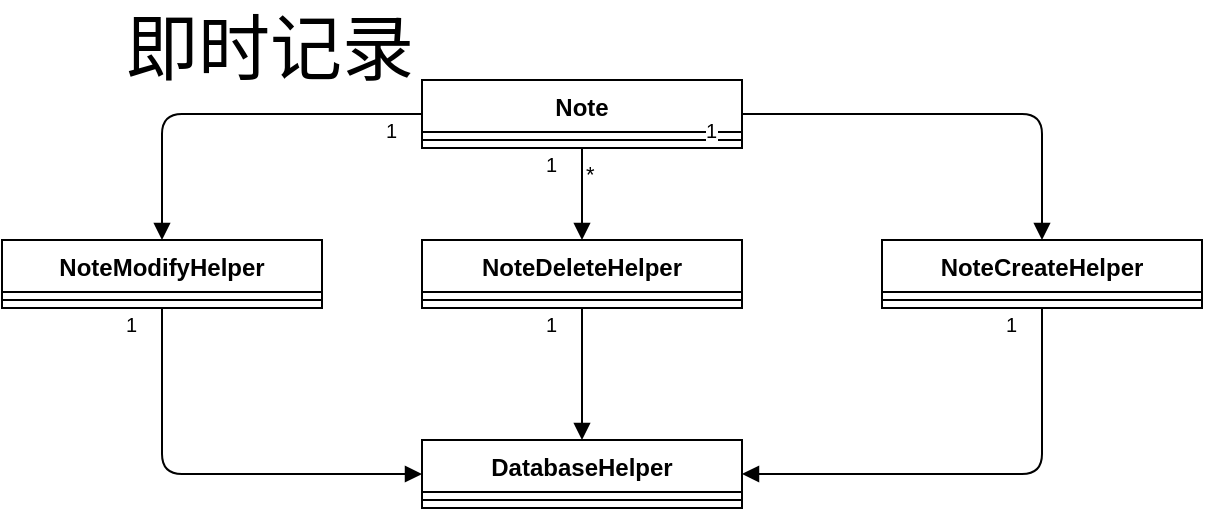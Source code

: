 <mxfile version="12.2.4" pages="1"><diagram id="w7ATQdkHZx9I93r1Mj8p" name="第 1 页"><mxGraphModel dx="805" dy="560" grid="1" gridSize="10" guides="1" tooltips="1" connect="1" arrows="1" fold="1" page="1" pageScale="1" pageWidth="827" pageHeight="1169" math="0" shadow="0"><root><mxCell id="0"/><mxCell id="1" parent="0"/><mxCell id="2" value="Note" style="swimlane;fontStyle=1;align=center;verticalAlign=top;childLayout=stackLayout;horizontal=1;startSize=26;horizontalStack=0;resizeParent=1;resizeParentMax=0;resizeLast=0;collapsible=1;marginBottom=0;" parent="1" vertex="1"><mxGeometry x="310" y="60" width="160" height="34" as="geometry"/></mxCell><mxCell id="4" value="" style="line;strokeWidth=1;fillColor=none;align=left;verticalAlign=middle;spacingTop=-1;spacingLeft=3;spacingRight=3;rotatable=0;labelPosition=right;points=[];portConstraint=eastwest;" parent="2" vertex="1"><mxGeometry y="26" width="160" height="8" as="geometry"/></mxCell><mxCell id="6" value="DatabaseHelper" style="swimlane;fontStyle=1;align=center;verticalAlign=top;childLayout=stackLayout;horizontal=1;startSize=26;horizontalStack=0;resizeParent=1;resizeParentMax=0;resizeLast=0;collapsible=1;marginBottom=0;" parent="1" vertex="1"><mxGeometry x="310" y="240" width="160" height="34" as="geometry"/></mxCell><mxCell id="7" value="" style="line;strokeWidth=1;fillColor=none;align=left;verticalAlign=middle;spacingTop=-1;spacingLeft=3;spacingRight=3;rotatable=0;labelPosition=right;points=[];portConstraint=eastwest;" parent="6" vertex="1"><mxGeometry y="26" width="160" height="8" as="geometry"/></mxCell><mxCell id="8" value="NoteModifyHelper" style="swimlane;fontStyle=1;align=center;verticalAlign=top;childLayout=stackLayout;horizontal=1;startSize=26;horizontalStack=0;resizeParent=1;resizeParentMax=0;resizeLast=0;collapsible=1;marginBottom=0;" parent="1" vertex="1"><mxGeometry x="100" y="140" width="160" height="34" as="geometry"/></mxCell><mxCell id="9" value="" style="line;strokeWidth=1;fillColor=none;align=left;verticalAlign=middle;spacingTop=-1;spacingLeft=3;spacingRight=3;rotatable=0;labelPosition=right;points=[];portConstraint=eastwest;" parent="8" vertex="1"><mxGeometry y="26" width="160" height="8" as="geometry"/></mxCell><mxCell id="10" value="NoteCreateHelper" style="swimlane;fontStyle=1;align=center;verticalAlign=top;childLayout=stackLayout;horizontal=1;startSize=26;horizontalStack=0;resizeParent=1;resizeParentMax=0;resizeLast=0;collapsible=1;marginBottom=0;" parent="1" vertex="1"><mxGeometry x="540" y="140" width="160" height="34" as="geometry"/></mxCell><mxCell id="11" value="" style="line;strokeWidth=1;fillColor=none;align=left;verticalAlign=middle;spacingTop=-1;spacingLeft=3;spacingRight=3;rotatable=0;labelPosition=right;points=[];portConstraint=eastwest;" parent="10" vertex="1"><mxGeometry y="26" width="160" height="8" as="geometry"/></mxCell><mxCell id="12" value="NoteDeleteHelper" style="swimlane;fontStyle=1;align=center;verticalAlign=top;childLayout=stackLayout;horizontal=1;startSize=26;horizontalStack=0;resizeParent=1;resizeParentMax=0;resizeLast=0;collapsible=1;marginBottom=0;" parent="1" vertex="1"><mxGeometry x="310" y="140" width="160" height="34" as="geometry"/></mxCell><mxCell id="13" value="" style="line;strokeWidth=1;fillColor=none;align=left;verticalAlign=middle;spacingTop=-1;spacingLeft=3;spacingRight=3;rotatable=0;labelPosition=right;points=[];portConstraint=eastwest;" parent="12" vertex="1"><mxGeometry y="26" width="160" height="8" as="geometry"/></mxCell><mxCell id="15" value="*" style="endArrow=block;endFill=1;html=1;edgeStyle=orthogonalEdgeStyle;align=left;verticalAlign=top;exitX=0.5;exitY=1;exitDx=0;exitDy=0;entryX=0.5;entryY=0;entryDx=0;entryDy=0;" parent="1" source="2" target="12" edge="1"><mxGeometry x="-1" relative="1" as="geometry"><mxPoint x="200" y="350" as="sourcePoint"/><mxPoint x="390" y="140" as="targetPoint"/></mxGeometry></mxCell><mxCell id="16" value="1" style="resizable=0;html=1;align=left;verticalAlign=bottom;labelBackgroundColor=#ffffff;fontSize=10;" parent="15" connectable="0" vertex="1"><mxGeometry x="-1" relative="1" as="geometry"><mxPoint x="-20" y="16" as="offset"/></mxGeometry></mxCell><mxCell id="17" value="" style="endArrow=block;endFill=1;html=1;edgeStyle=orthogonalEdgeStyle;align=left;verticalAlign=top;exitX=0.5;exitY=1;exitDx=0;exitDy=0;entryX=0.5;entryY=0;entryDx=0;entryDy=0;" parent="1" source="12" target="6" edge="1"><mxGeometry x="-1" relative="1" as="geometry"><mxPoint x="399.857" y="104.095" as="sourcePoint"/><mxPoint x="399.857" y="149.81" as="targetPoint"/></mxGeometry></mxCell><mxCell id="18" value="1" style="resizable=0;html=1;align=left;verticalAlign=bottom;labelBackgroundColor=#ffffff;fontSize=10;" parent="17" connectable="0" vertex="1"><mxGeometry x="-1" relative="1" as="geometry"><mxPoint x="-20" y="16" as="offset"/></mxGeometry></mxCell><mxCell id="19" value="" style="endArrow=block;endFill=1;html=1;edgeStyle=orthogonalEdgeStyle;align=left;verticalAlign=top;exitX=0;exitY=0.5;exitDx=0;exitDy=0;entryX=0.5;entryY=0;entryDx=0;entryDy=0;" parent="1" source="2" target="8" edge="1"><mxGeometry x="-1" relative="1" as="geometry"><mxPoint x="259.857" y="77.095" as="sourcePoint"/><mxPoint x="259.857" y="142.81" as="targetPoint"/></mxGeometry></mxCell><mxCell id="20" value="1" style="resizable=0;html=1;align=left;verticalAlign=bottom;labelBackgroundColor=#ffffff;fontSize=10;" parent="19" connectable="0" vertex="1"><mxGeometry x="-1" relative="1" as="geometry"><mxPoint x="-20" y="16" as="offset"/></mxGeometry></mxCell><mxCell id="21" value="" style="endArrow=block;endFill=1;html=1;edgeStyle=orthogonalEdgeStyle;align=left;verticalAlign=top;exitX=0.5;exitY=1;exitDx=0;exitDy=0;entryX=0;entryY=0.5;entryDx=0;entryDy=0;" parent="1" source="8" target="6" edge="1"><mxGeometry x="-1" relative="1" as="geometry"><mxPoint x="319.857" y="86.952" as="sourcePoint"/><mxPoint x="189.857" y="149.81" as="targetPoint"/></mxGeometry></mxCell><mxCell id="22" value="1" style="resizable=0;html=1;align=left;verticalAlign=bottom;labelBackgroundColor=#ffffff;fontSize=10;" parent="21" connectable="0" vertex="1"><mxGeometry x="-1" relative="1" as="geometry"><mxPoint x="-20" y="16" as="offset"/></mxGeometry></mxCell><mxCell id="23" value="" style="endArrow=block;endFill=1;html=1;edgeStyle=orthogonalEdgeStyle;align=left;verticalAlign=top;exitX=1;exitY=0.5;exitDx=0;exitDy=0;entryX=0.5;entryY=0;entryDx=0;entryDy=0;" parent="1" source="2" target="10" edge="1"><mxGeometry x="-1" relative="1" as="geometry"><mxPoint x="189.857" y="184.095" as="sourcePoint"/><mxPoint x="319.857" y="266.952" as="targetPoint"/></mxGeometry></mxCell><mxCell id="24" value="1" style="resizable=0;html=1;align=left;verticalAlign=bottom;labelBackgroundColor=#ffffff;fontSize=10;" parent="23" connectable="0" vertex="1"><mxGeometry x="-1" relative="1" as="geometry"><mxPoint x="-20" y="16" as="offset"/></mxGeometry></mxCell><mxCell id="25" value="" style="endArrow=block;endFill=1;html=1;edgeStyle=orthogonalEdgeStyle;align=left;verticalAlign=top;entryX=1;entryY=0.5;entryDx=0;entryDy=0;exitX=0.5;exitY=1;exitDx=0;exitDy=0;" parent="1" source="10" target="6" edge="1"><mxGeometry x="-1" relative="1" as="geometry"><mxPoint x="520" y="194" as="sourcePoint"/><mxPoint x="329.857" y="276.952" as="targetPoint"/></mxGeometry></mxCell><mxCell id="26" value="1" style="resizable=0;html=1;align=left;verticalAlign=bottom;labelBackgroundColor=#ffffff;fontSize=10;" parent="25" connectable="0" vertex="1"><mxGeometry x="-1" relative="1" as="geometry"><mxPoint x="-20" y="16" as="offset"/></mxGeometry></mxCell><mxCell id="27" value="&lt;font style=&quot;font-size: 36px&quot;&gt;即时记录&lt;/font&gt;" style="text;html=1;resizable=0;points=[];autosize=1;align=left;verticalAlign=top;spacingTop=-4;" parent="1" vertex="1"><mxGeometry x="160" y="20" width="160" height="20" as="geometry"/></mxCell></root></mxGraphModel></diagram></mxfile>